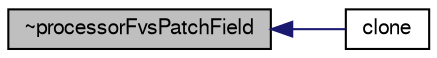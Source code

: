 digraph "~processorFvsPatchField"
{
  bgcolor="transparent";
  edge [fontname="FreeSans",fontsize="10",labelfontname="FreeSans",labelfontsize="10"];
  node [fontname="FreeSans",fontsize="10",shape=record];
  rankdir="LR";
  Node113 [label="~processorFvsPatchField",height=0.2,width=0.4,color="black", fillcolor="grey75", style="filled", fontcolor="black"];
  Node113 -> Node114 [dir="back",color="midnightblue",fontsize="10",style="solid",fontname="FreeSans"];
  Node114 [label="clone",height=0.2,width=0.4,color="black",URL="$a22406.html#a6be0f2b553017cb09cab46d549d3610b",tooltip="Construct and return a clone setting internal field reference. "];
}
